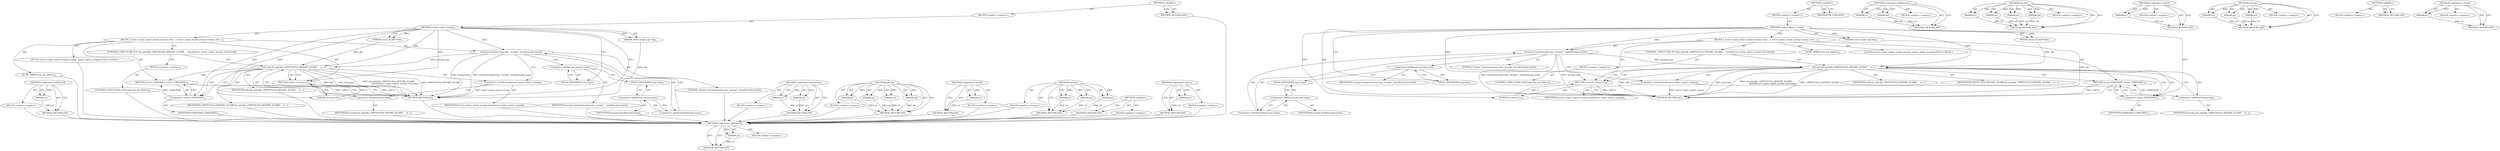 digraph "&lt;operator&gt;.minus" {
vulnerable_85 [label=<(METHOD,&lt;operator&gt;.addressOf)>];
vulnerable_86 [label=<(PARAM,p1)>];
vulnerable_87 [label=<(BLOCK,&lt;empty&gt;,&lt;empty&gt;)>];
vulnerable_88 [label=<(METHOD_RETURN,ANY)>];
vulnerable_6 [label=<(METHOD,&lt;global&gt;)<SUB>1</SUB>>];
vulnerable_7 [label=<(BLOCK,&lt;empty&gt;,&lt;empty&gt;)<SUB>1</SUB>>];
vulnerable_8 [label=<(METHOD,crypto_report_acomp)<SUB>1</SUB>>];
vulnerable_9 [label=<(PARAM,struct sk_buff *skb)<SUB>1</SUB>>];
vulnerable_10 [label=<(PARAM,struct crypto_alg *alg)<SUB>1</SUB>>];
vulnerable_11 [label=<(BLOCK,{
 	struct crypto_report_acomp racomp;
 
	strlc...,{
 	struct crypto_report_acomp racomp;
 
	strlc...)<SUB>2</SUB>>];
vulnerable_12 [label="<(LOCAL,struct crypto_report_acomp racomp: crypto_report_acomp)<SUB>3</SUB>>"];
vulnerable_13 [label=<(strlcpy,strlcpy(racomp.type, &quot;acomp&quot;, sizeof(racomp.type)))<SUB>5</SUB>>];
vulnerable_14 [label=<(&lt;operator&gt;.fieldAccess,racomp.type)<SUB>5</SUB>>];
vulnerable_15 [label=<(IDENTIFIER,racomp,strlcpy(racomp.type, &quot;acomp&quot;, sizeof(racomp.type)))<SUB>5</SUB>>];
vulnerable_16 [label=<(FIELD_IDENTIFIER,type,type)<SUB>5</SUB>>];
vulnerable_17 [label=<(LITERAL,&quot;acomp&quot;,strlcpy(racomp.type, &quot;acomp&quot;, sizeof(racomp.type)))<SUB>5</SUB>>];
vulnerable_18 [label=<(&lt;operator&gt;.sizeOf,sizeof(racomp.type))<SUB>5</SUB>>];
vulnerable_19 [label=<(&lt;operator&gt;.fieldAccess,racomp.type)<SUB>5</SUB>>];
vulnerable_20 [label=<(IDENTIFIER,racomp,sizeof(racomp.type))<SUB>5</SUB>>];
vulnerable_21 [label=<(FIELD_IDENTIFIER,type,type)<SUB>5</SUB>>];
vulnerable_22 [label=<(CONTROL_STRUCTURE,IF,if (nla_put(skb, CRYPTOCFGA_REPORT_ACOMP,
 		    sizeof(struct crypto_report_acomp), &amp;racomp)))<SUB>7</SUB>>];
vulnerable_23 [label=<(nla_put,nla_put(skb, CRYPTOCFGA_REPORT_ACOMP,
 		    si...)<SUB>7</SUB>>];
vulnerable_24 [label=<(IDENTIFIER,skb,nla_put(skb, CRYPTOCFGA_REPORT_ACOMP,
 		    si...)<SUB>7</SUB>>];
vulnerable_25 [label=<(IDENTIFIER,CRYPTOCFGA_REPORT_ACOMP,nla_put(skb, CRYPTOCFGA_REPORT_ACOMP,
 		    si...)<SUB>7</SUB>>];
vulnerable_26 [label=<(&lt;operator&gt;.sizeOf,sizeof(struct crypto_report_acomp))<SUB>8</SUB>>];
vulnerable_27 [label=<(IDENTIFIER,struct crypto_report_acomp,sizeof(struct crypto_report_acomp))<SUB>8</SUB>>];
vulnerable_28 [label=<(&lt;operator&gt;.addressOf,&amp;racomp)<SUB>8</SUB>>];
vulnerable_29 [label=<(IDENTIFIER,racomp,nla_put(skb, CRYPTOCFGA_REPORT_ACOMP,
 		    si...)<SUB>8</SUB>>];
vulnerable_30 [label=<(BLOCK,&lt;empty&gt;,&lt;empty&gt;)<SUB>9</SUB>>];
vulnerable_31 [label=<(CONTROL_STRUCTURE,GOTO,goto nla_put_failure;)<SUB>9</SUB>>];
vulnerable_32 [label=<(RETURN,return 0;,return 0;)<SUB>10</SUB>>];
vulnerable_33 [label=<(LITERAL,0,return 0;)<SUB>10</SUB>>];
vulnerable_34 [label=<(JUMP_TARGET,nla_put_failure)<SUB>12</SUB>>];
vulnerable_35 [label=<(RETURN,return -EMSGSIZE;,return -EMSGSIZE;)<SUB>13</SUB>>];
vulnerable_36 [label=<(&lt;operator&gt;.minus,-EMSGSIZE)<SUB>13</SUB>>];
vulnerable_37 [label=<(IDENTIFIER,EMSGSIZE,-EMSGSIZE)<SUB>13</SUB>>];
vulnerable_38 [label=<(METHOD_RETURN,int)<SUB>1</SUB>>];
vulnerable_40 [label=<(METHOD_RETURN,ANY)<SUB>1</SUB>>];
vulnerable_69 [label=<(METHOD,&lt;operator&gt;.fieldAccess)>];
vulnerable_70 [label=<(PARAM,p1)>];
vulnerable_71 [label=<(PARAM,p2)>];
vulnerable_72 [label=<(BLOCK,&lt;empty&gt;,&lt;empty&gt;)>];
vulnerable_73 [label=<(METHOD_RETURN,ANY)>];
vulnerable_78 [label=<(METHOD,nla_put)>];
vulnerable_79 [label=<(PARAM,p1)>];
vulnerable_80 [label=<(PARAM,p2)>];
vulnerable_81 [label=<(PARAM,p3)>];
vulnerable_82 [label=<(PARAM,p4)>];
vulnerable_83 [label=<(BLOCK,&lt;empty&gt;,&lt;empty&gt;)>];
vulnerable_84 [label=<(METHOD_RETURN,ANY)>];
vulnerable_74 [label=<(METHOD,&lt;operator&gt;.sizeOf)>];
vulnerable_75 [label=<(PARAM,p1)>];
vulnerable_76 [label=<(BLOCK,&lt;empty&gt;,&lt;empty&gt;)>];
vulnerable_77 [label=<(METHOD_RETURN,ANY)>];
vulnerable_63 [label=<(METHOD,strlcpy)>];
vulnerable_64 [label=<(PARAM,p1)>];
vulnerable_65 [label=<(PARAM,p2)>];
vulnerable_66 [label=<(PARAM,p3)>];
vulnerable_67 [label=<(BLOCK,&lt;empty&gt;,&lt;empty&gt;)>];
vulnerable_68 [label=<(METHOD_RETURN,ANY)>];
vulnerable_57 [label=<(METHOD,&lt;global&gt;)<SUB>1</SUB>>];
vulnerable_58 [label=<(BLOCK,&lt;empty&gt;,&lt;empty&gt;)>];
vulnerable_59 [label=<(METHOD_RETURN,ANY)>];
vulnerable_89 [label=<(METHOD,&lt;operator&gt;.minus)>];
vulnerable_90 [label=<(PARAM,p1)>];
vulnerable_91 [label=<(BLOCK,&lt;empty&gt;,&lt;empty&gt;)>];
vulnerable_92 [label=<(METHOD_RETURN,ANY)>];
fixed_85 [label=<(METHOD,&lt;operator&gt;.addressOf)>];
fixed_86 [label=<(PARAM,p1)>];
fixed_87 [label=<(BLOCK,&lt;empty&gt;,&lt;empty&gt;)>];
fixed_88 [label=<(METHOD_RETURN,ANY)>];
fixed_6 [label=<(METHOD,&lt;global&gt;)<SUB>1</SUB>>];
fixed_7 [label=<(BLOCK,&lt;empty&gt;,&lt;empty&gt;)<SUB>1</SUB>>];
fixed_8 [label=<(METHOD,crypto_report_acomp)<SUB>1</SUB>>];
fixed_9 [label=<(PARAM,struct sk_buff *skb)<SUB>1</SUB>>];
fixed_10 [label=<(PARAM,struct crypto_alg *alg)<SUB>1</SUB>>];
fixed_11 [label=<(BLOCK,{
 	struct crypto_report_acomp racomp;
 
	strnc...,{
 	struct crypto_report_acomp racomp;
 
	strnc...)<SUB>2</SUB>>];
fixed_12 [label="<(LOCAL,struct crypto_report_acomp racomp: crypto_report_acomp)<SUB>3</SUB>>"];
fixed_13 [label=<(strncpy,strncpy(racomp.type, &quot;acomp&quot;, sizeof(racomp.type)))<SUB>5</SUB>>];
fixed_14 [label=<(&lt;operator&gt;.fieldAccess,racomp.type)<SUB>5</SUB>>];
fixed_15 [label=<(IDENTIFIER,racomp,strncpy(racomp.type, &quot;acomp&quot;, sizeof(racomp.type)))<SUB>5</SUB>>];
fixed_16 [label=<(FIELD_IDENTIFIER,type,type)<SUB>5</SUB>>];
fixed_17 [label=<(LITERAL,&quot;acomp&quot;,strncpy(racomp.type, &quot;acomp&quot;, sizeof(racomp.type)))<SUB>5</SUB>>];
fixed_18 [label=<(&lt;operator&gt;.sizeOf,sizeof(racomp.type))<SUB>5</SUB>>];
fixed_19 [label=<(&lt;operator&gt;.fieldAccess,racomp.type)<SUB>5</SUB>>];
fixed_20 [label=<(IDENTIFIER,racomp,sizeof(racomp.type))<SUB>5</SUB>>];
fixed_21 [label=<(FIELD_IDENTIFIER,type,type)<SUB>5</SUB>>];
fixed_22 [label=<(CONTROL_STRUCTURE,IF,if (nla_put(skb, CRYPTOCFGA_REPORT_ACOMP,
 		    sizeof(struct crypto_report_acomp), &amp;racomp)))<SUB>7</SUB>>];
fixed_23 [label=<(nla_put,nla_put(skb, CRYPTOCFGA_REPORT_ACOMP,
 		    si...)<SUB>7</SUB>>];
fixed_24 [label=<(IDENTIFIER,skb,nla_put(skb, CRYPTOCFGA_REPORT_ACOMP,
 		    si...)<SUB>7</SUB>>];
fixed_25 [label=<(IDENTIFIER,CRYPTOCFGA_REPORT_ACOMP,nla_put(skb, CRYPTOCFGA_REPORT_ACOMP,
 		    si...)<SUB>7</SUB>>];
fixed_26 [label=<(&lt;operator&gt;.sizeOf,sizeof(struct crypto_report_acomp))<SUB>8</SUB>>];
fixed_27 [label=<(IDENTIFIER,struct crypto_report_acomp,sizeof(struct crypto_report_acomp))<SUB>8</SUB>>];
fixed_28 [label=<(&lt;operator&gt;.addressOf,&amp;racomp)<SUB>8</SUB>>];
fixed_29 [label=<(IDENTIFIER,racomp,nla_put(skb, CRYPTOCFGA_REPORT_ACOMP,
 		    si...)<SUB>8</SUB>>];
fixed_30 [label=<(BLOCK,&lt;empty&gt;,&lt;empty&gt;)<SUB>9</SUB>>];
fixed_31 [label=<(CONTROL_STRUCTURE,GOTO,goto nla_put_failure;)<SUB>9</SUB>>];
fixed_32 [label=<(RETURN,return 0;,return 0;)<SUB>10</SUB>>];
fixed_33 [label=<(LITERAL,0,return 0;)<SUB>10</SUB>>];
fixed_34 [label=<(JUMP_TARGET,nla_put_failure)<SUB>12</SUB>>];
fixed_35 [label=<(RETURN,return -EMSGSIZE;,return -EMSGSIZE;)<SUB>13</SUB>>];
fixed_36 [label=<(&lt;operator&gt;.minus,-EMSGSIZE)<SUB>13</SUB>>];
fixed_37 [label=<(IDENTIFIER,EMSGSIZE,-EMSGSIZE)<SUB>13</SUB>>];
fixed_38 [label=<(METHOD_RETURN,int)<SUB>1</SUB>>];
fixed_40 [label=<(METHOD_RETURN,ANY)<SUB>1</SUB>>];
fixed_69 [label=<(METHOD,&lt;operator&gt;.fieldAccess)>];
fixed_70 [label=<(PARAM,p1)>];
fixed_71 [label=<(PARAM,p2)>];
fixed_72 [label=<(BLOCK,&lt;empty&gt;,&lt;empty&gt;)>];
fixed_73 [label=<(METHOD_RETURN,ANY)>];
fixed_78 [label=<(METHOD,nla_put)>];
fixed_79 [label=<(PARAM,p1)>];
fixed_80 [label=<(PARAM,p2)>];
fixed_81 [label=<(PARAM,p3)>];
fixed_82 [label=<(PARAM,p4)>];
fixed_83 [label=<(BLOCK,&lt;empty&gt;,&lt;empty&gt;)>];
fixed_84 [label=<(METHOD_RETURN,ANY)>];
fixed_74 [label=<(METHOD,&lt;operator&gt;.sizeOf)>];
fixed_75 [label=<(PARAM,p1)>];
fixed_76 [label=<(BLOCK,&lt;empty&gt;,&lt;empty&gt;)>];
fixed_77 [label=<(METHOD_RETURN,ANY)>];
fixed_63 [label=<(METHOD,strncpy)>];
fixed_64 [label=<(PARAM,p1)>];
fixed_65 [label=<(PARAM,p2)>];
fixed_66 [label=<(PARAM,p3)>];
fixed_67 [label=<(BLOCK,&lt;empty&gt;,&lt;empty&gt;)>];
fixed_68 [label=<(METHOD_RETURN,ANY)>];
fixed_57 [label=<(METHOD,&lt;global&gt;)<SUB>1</SUB>>];
fixed_58 [label=<(BLOCK,&lt;empty&gt;,&lt;empty&gt;)>];
fixed_59 [label=<(METHOD_RETURN,ANY)>];
fixed_89 [label=<(METHOD,&lt;operator&gt;.minus)>];
fixed_90 [label=<(PARAM,p1)>];
fixed_91 [label=<(BLOCK,&lt;empty&gt;,&lt;empty&gt;)>];
fixed_92 [label=<(METHOD_RETURN,ANY)>];
vulnerable_85 -> vulnerable_86  [key=0, label="AST: "];
vulnerable_85 -> vulnerable_86  [key=1, label="DDG: "];
vulnerable_85 -> vulnerable_87  [key=0, label="AST: "];
vulnerable_85 -> vulnerable_88  [key=0, label="AST: "];
vulnerable_85 -> vulnerable_88  [key=1, label="CFG: "];
vulnerable_86 -> vulnerable_88  [key=0, label="DDG: p1"];
vulnerable_87 -> fixed_85  [key=0];
vulnerable_88 -> fixed_85  [key=0];
vulnerable_6 -> vulnerable_7  [key=0, label="AST: "];
vulnerable_6 -> vulnerable_40  [key=0, label="AST: "];
vulnerable_6 -> vulnerable_40  [key=1, label="CFG: "];
vulnerable_7 -> vulnerable_8  [key=0, label="AST: "];
vulnerable_8 -> vulnerable_9  [key=0, label="AST: "];
vulnerable_8 -> vulnerable_9  [key=1, label="DDG: "];
vulnerable_8 -> vulnerable_10  [key=0, label="AST: "];
vulnerable_8 -> vulnerable_10  [key=1, label="DDG: "];
vulnerable_8 -> vulnerable_11  [key=0, label="AST: "];
vulnerable_8 -> vulnerable_38  [key=0, label="AST: "];
vulnerable_8 -> vulnerable_16  [key=0, label="CFG: "];
vulnerable_8 -> vulnerable_32  [key=0, label="DDG: "];
vulnerable_8 -> vulnerable_13  [key=0, label="DDG: "];
vulnerable_8 -> vulnerable_33  [key=0, label="DDG: "];
vulnerable_8 -> vulnerable_23  [key=0, label="DDG: "];
vulnerable_8 -> vulnerable_36  [key=0, label="DDG: "];
vulnerable_9 -> vulnerable_23  [key=0, label="DDG: skb"];
vulnerable_10 -> vulnerable_38  [key=0, label="DDG: alg"];
vulnerable_11 -> vulnerable_12  [key=0, label="AST: "];
vulnerable_11 -> vulnerable_13  [key=0, label="AST: "];
vulnerable_11 -> vulnerable_22  [key=0, label="AST: "];
vulnerable_11 -> vulnerable_32  [key=0, label="AST: "];
vulnerable_11 -> vulnerable_34  [key=0, label="AST: "];
vulnerable_11 -> vulnerable_35  [key=0, label="AST: "];
vulnerable_12 -> fixed_85  [key=0];
vulnerable_13 -> vulnerable_14  [key=0, label="AST: "];
vulnerable_13 -> vulnerable_17  [key=0, label="AST: "];
vulnerable_13 -> vulnerable_18  [key=0, label="AST: "];
vulnerable_13 -> vulnerable_26  [key=0, label="CFG: "];
vulnerable_13 -> vulnerable_38  [key=0, label="DDG: racomp.type"];
vulnerable_13 -> vulnerable_38  [key=1, label="DDG: strlcpy(racomp.type, &quot;acomp&quot;, sizeof(racomp.type))"];
vulnerable_13 -> vulnerable_23  [key=0, label="DDG: racomp.type"];
vulnerable_14 -> vulnerable_15  [key=0, label="AST: "];
vulnerable_14 -> vulnerable_16  [key=0, label="AST: "];
vulnerable_14 -> vulnerable_21  [key=0, label="CFG: "];
vulnerable_15 -> fixed_85  [key=0];
vulnerable_16 -> vulnerable_14  [key=0, label="CFG: "];
vulnerable_17 -> fixed_85  [key=0];
vulnerable_18 -> vulnerable_19  [key=0, label="AST: "];
vulnerable_18 -> vulnerable_13  [key=0, label="CFG: "];
vulnerable_19 -> vulnerable_20  [key=0, label="AST: "];
vulnerable_19 -> vulnerable_21  [key=0, label="AST: "];
vulnerable_19 -> vulnerable_18  [key=0, label="CFG: "];
vulnerable_20 -> fixed_85  [key=0];
vulnerable_21 -> vulnerable_19  [key=0, label="CFG: "];
vulnerable_22 -> vulnerable_23  [key=0, label="AST: "];
vulnerable_22 -> vulnerable_30  [key=0, label="AST: "];
vulnerable_23 -> vulnerable_24  [key=0, label="AST: "];
vulnerable_23 -> vulnerable_25  [key=0, label="AST: "];
vulnerable_23 -> vulnerable_26  [key=0, label="AST: "];
vulnerable_23 -> vulnerable_28  [key=0, label="AST: "];
vulnerable_23 -> vulnerable_36  [key=0, label="CFG: "];
vulnerable_23 -> vulnerable_36  [key=1, label="CDG: "];
vulnerable_23 -> vulnerable_32  [key=0, label="CFG: "];
vulnerable_23 -> vulnerable_32  [key=1, label="CDG: "];
vulnerable_23 -> vulnerable_38  [key=0, label="DDG: skb"];
vulnerable_23 -> vulnerable_38  [key=1, label="DDG: &amp;racomp"];
vulnerable_23 -> vulnerable_38  [key=2, label="DDG: nla_put(skb, CRYPTOCFGA_REPORT_ACOMP,
 		    sizeof(struct crypto_report_acomp), &amp;racomp)"];
vulnerable_23 -> vulnerable_38  [key=3, label="DDG: CRYPTOCFGA_REPORT_ACOMP"];
vulnerable_23 -> vulnerable_35  [key=0, label="CDG: "];
vulnerable_24 -> fixed_85  [key=0];
vulnerable_25 -> fixed_85  [key=0];
vulnerable_26 -> vulnerable_27  [key=0, label="AST: "];
vulnerable_26 -> vulnerable_28  [key=0, label="CFG: "];
vulnerable_26 -> vulnerable_38  [key=0, label="DDG: struct crypto_report_acomp"];
vulnerable_27 -> fixed_85  [key=0];
vulnerable_28 -> vulnerable_29  [key=0, label="AST: "];
vulnerable_28 -> vulnerable_23  [key=0, label="CFG: "];
vulnerable_29 -> fixed_85  [key=0];
vulnerable_30 -> vulnerable_31  [key=0, label="AST: "];
vulnerable_31 -> fixed_85  [key=0];
vulnerable_32 -> vulnerable_33  [key=0, label="AST: "];
vulnerable_32 -> vulnerable_38  [key=0, label="CFG: "];
vulnerable_32 -> vulnerable_38  [key=1, label="DDG: &lt;RET&gt;"];
vulnerable_33 -> vulnerable_32  [key=0, label="DDG: 0"];
vulnerable_34 -> fixed_85  [key=0];
vulnerable_35 -> vulnerable_36  [key=0, label="AST: "];
vulnerable_35 -> vulnerable_38  [key=0, label="CFG: "];
vulnerable_35 -> vulnerable_38  [key=1, label="DDG: &lt;RET&gt;"];
vulnerable_36 -> vulnerable_37  [key=0, label="AST: "];
vulnerable_36 -> vulnerable_35  [key=0, label="CFG: "];
vulnerable_36 -> vulnerable_35  [key=1, label="DDG: -EMSGSIZE"];
vulnerable_37 -> fixed_85  [key=0];
vulnerable_38 -> fixed_85  [key=0];
vulnerable_40 -> fixed_85  [key=0];
vulnerable_69 -> vulnerable_70  [key=0, label="AST: "];
vulnerable_69 -> vulnerable_70  [key=1, label="DDG: "];
vulnerable_69 -> vulnerable_72  [key=0, label="AST: "];
vulnerable_69 -> vulnerable_71  [key=0, label="AST: "];
vulnerable_69 -> vulnerable_71  [key=1, label="DDG: "];
vulnerable_69 -> vulnerable_73  [key=0, label="AST: "];
vulnerable_69 -> vulnerable_73  [key=1, label="CFG: "];
vulnerable_70 -> vulnerable_73  [key=0, label="DDG: p1"];
vulnerable_71 -> vulnerable_73  [key=0, label="DDG: p2"];
vulnerable_72 -> fixed_85  [key=0];
vulnerable_73 -> fixed_85  [key=0];
vulnerable_78 -> vulnerable_79  [key=0, label="AST: "];
vulnerable_78 -> vulnerable_79  [key=1, label="DDG: "];
vulnerable_78 -> vulnerable_83  [key=0, label="AST: "];
vulnerable_78 -> vulnerable_80  [key=0, label="AST: "];
vulnerable_78 -> vulnerable_80  [key=1, label="DDG: "];
vulnerable_78 -> vulnerable_84  [key=0, label="AST: "];
vulnerable_78 -> vulnerable_84  [key=1, label="CFG: "];
vulnerable_78 -> vulnerable_81  [key=0, label="AST: "];
vulnerable_78 -> vulnerable_81  [key=1, label="DDG: "];
vulnerable_78 -> vulnerable_82  [key=0, label="AST: "];
vulnerable_78 -> vulnerable_82  [key=1, label="DDG: "];
vulnerable_79 -> vulnerable_84  [key=0, label="DDG: p1"];
vulnerable_80 -> vulnerable_84  [key=0, label="DDG: p2"];
vulnerable_81 -> vulnerable_84  [key=0, label="DDG: p3"];
vulnerable_82 -> vulnerable_84  [key=0, label="DDG: p4"];
vulnerable_83 -> fixed_85  [key=0];
vulnerable_84 -> fixed_85  [key=0];
vulnerable_74 -> vulnerable_75  [key=0, label="AST: "];
vulnerable_74 -> vulnerable_75  [key=1, label="DDG: "];
vulnerable_74 -> vulnerable_76  [key=0, label="AST: "];
vulnerable_74 -> vulnerable_77  [key=0, label="AST: "];
vulnerable_74 -> vulnerable_77  [key=1, label="CFG: "];
vulnerable_75 -> vulnerable_77  [key=0, label="DDG: p1"];
vulnerable_76 -> fixed_85  [key=0];
vulnerable_77 -> fixed_85  [key=0];
vulnerable_63 -> vulnerable_64  [key=0, label="AST: "];
vulnerable_63 -> vulnerable_64  [key=1, label="DDG: "];
vulnerable_63 -> vulnerable_67  [key=0, label="AST: "];
vulnerable_63 -> vulnerable_65  [key=0, label="AST: "];
vulnerable_63 -> vulnerable_65  [key=1, label="DDG: "];
vulnerable_63 -> vulnerable_68  [key=0, label="AST: "];
vulnerable_63 -> vulnerable_68  [key=1, label="CFG: "];
vulnerable_63 -> vulnerable_66  [key=0, label="AST: "];
vulnerable_63 -> vulnerable_66  [key=1, label="DDG: "];
vulnerable_64 -> vulnerable_68  [key=0, label="DDG: p1"];
vulnerable_65 -> vulnerable_68  [key=0, label="DDG: p2"];
vulnerable_66 -> vulnerable_68  [key=0, label="DDG: p3"];
vulnerable_67 -> fixed_85  [key=0];
vulnerable_68 -> fixed_85  [key=0];
vulnerable_57 -> vulnerable_58  [key=0, label="AST: "];
vulnerable_57 -> vulnerable_59  [key=0, label="AST: "];
vulnerable_57 -> vulnerable_59  [key=1, label="CFG: "];
vulnerable_58 -> fixed_85  [key=0];
vulnerable_59 -> fixed_85  [key=0];
vulnerable_89 -> vulnerable_90  [key=0, label="AST: "];
vulnerable_89 -> vulnerable_90  [key=1, label="DDG: "];
vulnerable_89 -> vulnerable_91  [key=0, label="AST: "];
vulnerable_89 -> vulnerable_92  [key=0, label="AST: "];
vulnerable_89 -> vulnerable_92  [key=1, label="CFG: "];
vulnerable_90 -> vulnerable_92  [key=0, label="DDG: p1"];
vulnerable_91 -> fixed_85  [key=0];
vulnerable_92 -> fixed_85  [key=0];
fixed_85 -> fixed_86  [key=0, label="AST: "];
fixed_85 -> fixed_86  [key=1, label="DDG: "];
fixed_85 -> fixed_87  [key=0, label="AST: "];
fixed_85 -> fixed_88  [key=0, label="AST: "];
fixed_85 -> fixed_88  [key=1, label="CFG: "];
fixed_86 -> fixed_88  [key=0, label="DDG: p1"];
fixed_6 -> fixed_7  [key=0, label="AST: "];
fixed_6 -> fixed_40  [key=0, label="AST: "];
fixed_6 -> fixed_40  [key=1, label="CFG: "];
fixed_7 -> fixed_8  [key=0, label="AST: "];
fixed_8 -> fixed_9  [key=0, label="AST: "];
fixed_8 -> fixed_9  [key=1, label="DDG: "];
fixed_8 -> fixed_10  [key=0, label="AST: "];
fixed_8 -> fixed_10  [key=1, label="DDG: "];
fixed_8 -> fixed_11  [key=0, label="AST: "];
fixed_8 -> fixed_38  [key=0, label="AST: "];
fixed_8 -> fixed_16  [key=0, label="CFG: "];
fixed_8 -> fixed_32  [key=0, label="DDG: "];
fixed_8 -> fixed_13  [key=0, label="DDG: "];
fixed_8 -> fixed_33  [key=0, label="DDG: "];
fixed_8 -> fixed_23  [key=0, label="DDG: "];
fixed_8 -> fixed_36  [key=0, label="DDG: "];
fixed_9 -> fixed_23  [key=0, label="DDG: skb"];
fixed_10 -> fixed_38  [key=0, label="DDG: alg"];
fixed_11 -> fixed_12  [key=0, label="AST: "];
fixed_11 -> fixed_13  [key=0, label="AST: "];
fixed_11 -> fixed_22  [key=0, label="AST: "];
fixed_11 -> fixed_32  [key=0, label="AST: "];
fixed_11 -> fixed_34  [key=0, label="AST: "];
fixed_11 -> fixed_35  [key=0, label="AST: "];
fixed_13 -> fixed_14  [key=0, label="AST: "];
fixed_13 -> fixed_17  [key=0, label="AST: "];
fixed_13 -> fixed_18  [key=0, label="AST: "];
fixed_13 -> fixed_26  [key=0, label="CFG: "];
fixed_13 -> fixed_38  [key=0, label="DDG: racomp.type"];
fixed_13 -> fixed_38  [key=1, label="DDG: strncpy(racomp.type, &quot;acomp&quot;, sizeof(racomp.type))"];
fixed_13 -> fixed_23  [key=0, label="DDG: racomp.type"];
fixed_14 -> fixed_15  [key=0, label="AST: "];
fixed_14 -> fixed_16  [key=0, label="AST: "];
fixed_14 -> fixed_21  [key=0, label="CFG: "];
fixed_16 -> fixed_14  [key=0, label="CFG: "];
fixed_18 -> fixed_19  [key=0, label="AST: "];
fixed_18 -> fixed_13  [key=0, label="CFG: "];
fixed_19 -> fixed_20  [key=0, label="AST: "];
fixed_19 -> fixed_21  [key=0, label="AST: "];
fixed_19 -> fixed_18  [key=0, label="CFG: "];
fixed_21 -> fixed_19  [key=0, label="CFG: "];
fixed_22 -> fixed_23  [key=0, label="AST: "];
fixed_22 -> fixed_30  [key=0, label="AST: "];
fixed_23 -> fixed_24  [key=0, label="AST: "];
fixed_23 -> fixed_25  [key=0, label="AST: "];
fixed_23 -> fixed_26  [key=0, label="AST: "];
fixed_23 -> fixed_28  [key=0, label="AST: "];
fixed_23 -> fixed_36  [key=0, label="CFG: "];
fixed_23 -> fixed_36  [key=1, label="CDG: "];
fixed_23 -> fixed_32  [key=0, label="CFG: "];
fixed_23 -> fixed_32  [key=1, label="CDG: "];
fixed_23 -> fixed_38  [key=0, label="DDG: skb"];
fixed_23 -> fixed_38  [key=1, label="DDG: &amp;racomp"];
fixed_23 -> fixed_38  [key=2, label="DDG: nla_put(skb, CRYPTOCFGA_REPORT_ACOMP,
 		    sizeof(struct crypto_report_acomp), &amp;racomp)"];
fixed_23 -> fixed_38  [key=3, label="DDG: CRYPTOCFGA_REPORT_ACOMP"];
fixed_23 -> fixed_35  [key=0, label="CDG: "];
fixed_26 -> fixed_27  [key=0, label="AST: "];
fixed_26 -> fixed_28  [key=0, label="CFG: "];
fixed_26 -> fixed_38  [key=0, label="DDG: struct crypto_report_acomp"];
fixed_28 -> fixed_29  [key=0, label="AST: "];
fixed_28 -> fixed_23  [key=0, label="CFG: "];
fixed_30 -> fixed_31  [key=0, label="AST: "];
fixed_32 -> fixed_33  [key=0, label="AST: "];
fixed_32 -> fixed_38  [key=0, label="CFG: "];
fixed_32 -> fixed_38  [key=1, label="DDG: &lt;RET&gt;"];
fixed_33 -> fixed_32  [key=0, label="DDG: 0"];
fixed_35 -> fixed_36  [key=0, label="AST: "];
fixed_35 -> fixed_38  [key=0, label="CFG: "];
fixed_35 -> fixed_38  [key=1, label="DDG: &lt;RET&gt;"];
fixed_36 -> fixed_37  [key=0, label="AST: "];
fixed_36 -> fixed_35  [key=0, label="CFG: "];
fixed_36 -> fixed_35  [key=1, label="DDG: -EMSGSIZE"];
fixed_69 -> fixed_70  [key=0, label="AST: "];
fixed_69 -> fixed_70  [key=1, label="DDG: "];
fixed_69 -> fixed_72  [key=0, label="AST: "];
fixed_69 -> fixed_71  [key=0, label="AST: "];
fixed_69 -> fixed_71  [key=1, label="DDG: "];
fixed_69 -> fixed_73  [key=0, label="AST: "];
fixed_69 -> fixed_73  [key=1, label="CFG: "];
fixed_70 -> fixed_73  [key=0, label="DDG: p1"];
fixed_71 -> fixed_73  [key=0, label="DDG: p2"];
fixed_78 -> fixed_79  [key=0, label="AST: "];
fixed_78 -> fixed_79  [key=1, label="DDG: "];
fixed_78 -> fixed_83  [key=0, label="AST: "];
fixed_78 -> fixed_80  [key=0, label="AST: "];
fixed_78 -> fixed_80  [key=1, label="DDG: "];
fixed_78 -> fixed_84  [key=0, label="AST: "];
fixed_78 -> fixed_84  [key=1, label="CFG: "];
fixed_78 -> fixed_81  [key=0, label="AST: "];
fixed_78 -> fixed_81  [key=1, label="DDG: "];
fixed_78 -> fixed_82  [key=0, label="AST: "];
fixed_78 -> fixed_82  [key=1, label="DDG: "];
fixed_79 -> fixed_84  [key=0, label="DDG: p1"];
fixed_80 -> fixed_84  [key=0, label="DDG: p2"];
fixed_81 -> fixed_84  [key=0, label="DDG: p3"];
fixed_82 -> fixed_84  [key=0, label="DDG: p4"];
fixed_74 -> fixed_75  [key=0, label="AST: "];
fixed_74 -> fixed_75  [key=1, label="DDG: "];
fixed_74 -> fixed_76  [key=0, label="AST: "];
fixed_74 -> fixed_77  [key=0, label="AST: "];
fixed_74 -> fixed_77  [key=1, label="CFG: "];
fixed_75 -> fixed_77  [key=0, label="DDG: p1"];
fixed_63 -> fixed_64  [key=0, label="AST: "];
fixed_63 -> fixed_64  [key=1, label="DDG: "];
fixed_63 -> fixed_67  [key=0, label="AST: "];
fixed_63 -> fixed_65  [key=0, label="AST: "];
fixed_63 -> fixed_65  [key=1, label="DDG: "];
fixed_63 -> fixed_68  [key=0, label="AST: "];
fixed_63 -> fixed_68  [key=1, label="CFG: "];
fixed_63 -> fixed_66  [key=0, label="AST: "];
fixed_63 -> fixed_66  [key=1, label="DDG: "];
fixed_64 -> fixed_68  [key=0, label="DDG: p1"];
fixed_65 -> fixed_68  [key=0, label="DDG: p2"];
fixed_66 -> fixed_68  [key=0, label="DDG: p3"];
fixed_57 -> fixed_58  [key=0, label="AST: "];
fixed_57 -> fixed_59  [key=0, label="AST: "];
fixed_57 -> fixed_59  [key=1, label="CFG: "];
fixed_89 -> fixed_90  [key=0, label="AST: "];
fixed_89 -> fixed_90  [key=1, label="DDG: "];
fixed_89 -> fixed_91  [key=0, label="AST: "];
fixed_89 -> fixed_92  [key=0, label="AST: "];
fixed_89 -> fixed_92  [key=1, label="CFG: "];
fixed_90 -> fixed_92  [key=0, label="DDG: p1"];
}
